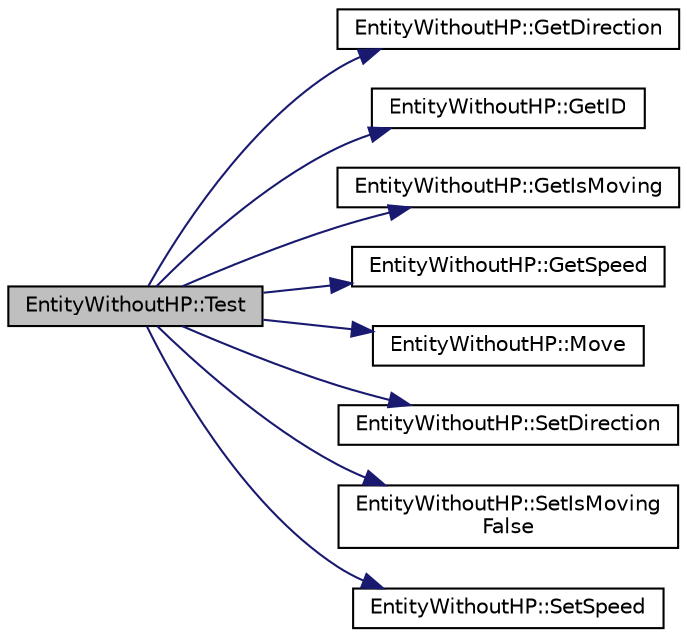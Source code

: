 digraph "EntityWithoutHP::Test"
{
 // LATEX_PDF_SIZE
  bgcolor="transparent";
  edge [fontname="Helvetica",fontsize="10",labelfontname="Helvetica",labelfontsize="10"];
  node [fontname="Helvetica",fontsize="10",shape=record];
  rankdir="LR";
  Node1 [label="EntityWithoutHP::Test",height=0.2,width=0.4,color="black", fillcolor="grey75", style="filled", fontcolor="black",tooltip="Test de regression."];
  Node1 -> Node2 [color="midnightblue",fontsize="10",style="solid",fontname="Helvetica"];
  Node2 [label="EntityWithoutHP::GetDirection",height=0.2,width=0.4,color="black",URL="$classEntityWithoutHP.html#a7642f894c466f34541045454e49ba72d",tooltip="Retourne la direction de l'entité."];
  Node1 -> Node3 [color="midnightblue",fontsize="10",style="solid",fontname="Helvetica"];
  Node3 [label="EntityWithoutHP::GetID",height=0.2,width=0.4,color="black",URL="$classEntityWithoutHP.html#a1a5d732b9f322135fbd5e5f227064b26",tooltip="Retourne l'ID de l'entité."];
  Node1 -> Node4 [color="midnightblue",fontsize="10",style="solid",fontname="Helvetica"];
  Node4 [label="EntityWithoutHP::GetIsMoving",height=0.2,width=0.4,color="black",URL="$classEntityWithoutHP.html#abcef03103dfc1168f713041b8e6ed97f",tooltip="Retourne le statut de déplacement de l'entité. False, l'entité est immobile et True elle est en mouve..."];
  Node1 -> Node5 [color="midnightblue",fontsize="10",style="solid",fontname="Helvetica"];
  Node5 [label="EntityWithoutHP::GetSpeed",height=0.2,width=0.4,color="black",URL="$classEntityWithoutHP.html#a9b71c69d24f4c557f024f2a101513da0",tooltip="Retourne la vitesse de l'entité."];
  Node1 -> Node6 [color="midnightblue",fontsize="10",style="solid",fontname="Helvetica"];
  Node6 [label="EntityWithoutHP::Move",height=0.2,width=0.4,color="black",URL="$classEntityWithoutHP.html#a0cfc433ea705c507da7912a8e039722e",tooltip="Déplace l'entité."];
  Node1 -> Node7 [color="midnightblue",fontsize="10",style="solid",fontname="Helvetica"];
  Node7 [label="EntityWithoutHP::SetDirection",height=0.2,width=0.4,color="black",URL="$classEntityWithoutHP.html#a0c000f5c03af273546b317aaad42254c",tooltip="Permets de modifier la direction de l'entité."];
  Node1 -> Node8 [color="midnightblue",fontsize="10",style="solid",fontname="Helvetica"];
  Node8 [label="EntityWithoutHP::SetIsMoving\lFalse",height=0.2,width=0.4,color="black",URL="$classEntityWithoutHP.html#a4617bcd51a4d400decfddb402ef412d4",tooltip="Remet isMoving à false."];
  Node1 -> Node9 [color="midnightblue",fontsize="10",style="solid",fontname="Helvetica"];
  Node9 [label="EntityWithoutHP::SetSpeed",height=0.2,width=0.4,color="black",URL="$classEntityWithoutHP.html#a87424952f6ec1c19bd5f370ed573a1c3",tooltip="Permets de modifier la vitesse de l'entité."];
}
